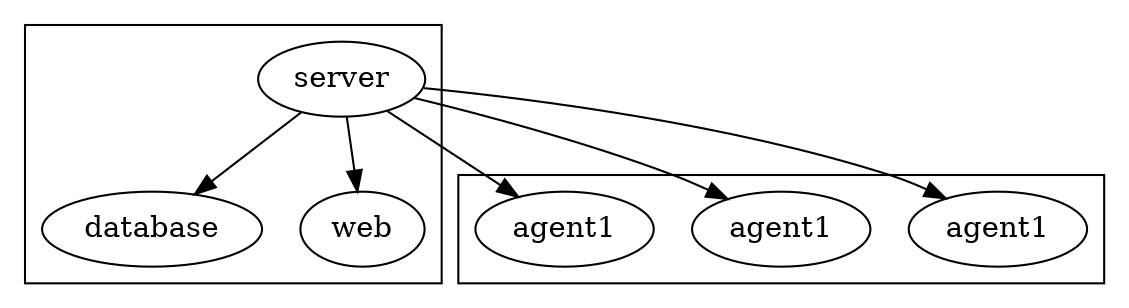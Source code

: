 digraph zabbix {
	fontname = simsun;
	
	subgraph cluster_agent {
		agent1[label="agent1"];
		agent2[label="agent1"];
		agent3[label="agent1"];
	}
	
	subgraph cluster_server {
		server[label="server"];
		db[label="database"];
		front_end[label="web"];
	}
	
	server -> {db,front_end};
	server -> {agent1,agent2,agent3};
}
